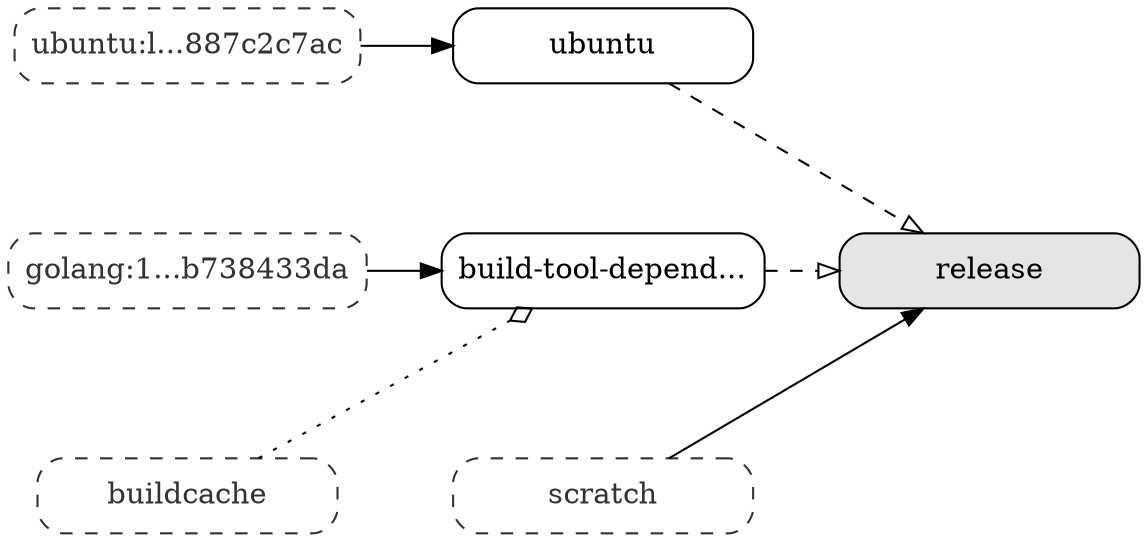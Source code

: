 digraph G {
	graph [bb="0,0,504,252",
		compound=true,
		nodesep=1.00,
		rankdir=LR,
		ranksep=0.50
	];
	node [label="\N"];
	external_image_0	[color=grey20,
		fontcolor=grey20,
		height=0.5,
		label="ubuntu:l...887c2c7ac",
		pos="72,234",
		shape=box,
		style="dashed,rounded",
		width=2];
	stage_0	[height=0.5,
		label=ubuntu,
		pos="252,234",
		shape=box,
		style=rounded,
		width=2];
	external_image_0 -> stage_0	[pos="e,179.61,234 144.37,234 152.26,234 160.34,234 168.36,234"];
	stage_2	[fillcolor=grey90,
		height=0.5,
		label=release,
		pos="432,126",
		shape=box,
		style="filled,rounded",
		width=2];
	stage_0 -> stage_2	[arrowhead=empty,
		pos="e,400.66,144.41 283.2,215.68 312.86,197.68 358.3,170.11 390.96,150.29",
		style=dashed];
	external_image_1	[color=grey20,
		fontcolor=grey20,
		height=0.5,
		label="golang:1...b738433da",
		pos="72,126",
		shape=box,
		style="dashed,rounded",
		width=2];
	stage_1	[height=0.5,
		label="build-tool-depend...",
		pos="252,126",
		shape=box,
		style=rounded,
		width=2];
	external_image_1 -> stage_1	[pos="e,179.61,126 144.37,126 152.26,126 160.34,126 168.36,126"];
	stage_1 -> stage_2	[arrowhead=empty,
		pos="e,359.61,126 324.37,126 332.26,126 340.34,126 348.36,126",
		style=dashed];
	external_image_2	[color=grey20,
		fontcolor=grey20,
		height=0.5,
		label=buildcache,
		pos="72,18",
		shape=box,
		style="dashed,rounded",
		width=2];
	external_image_2 -> stage_1	[arrowhead=ediamond,
		pos="e,220.66,107.59 103.2,36.321 132.48,54.086 177.12,81.177 209.69,100.93",
		style=dotted];
	external_image_3	[color=grey20,
		fontcolor=grey20,
		height=0.5,
		label=scratch,
		pos="252,18",
		shape=box,
		style="dashed,rounded",
		width=2];
	external_image_3 -> stage_2	[pos="e,400.66,107.59 283.2,36.321 312.86,54.319 358.3,81.888 390.96,101.71"];
}
